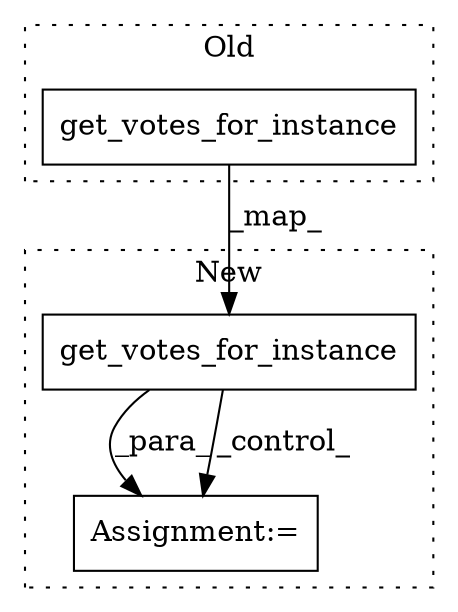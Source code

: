 digraph G {
subgraph cluster0 {
1 [label="get_votes_for_instance" a="32" s="21806,21833" l="23,1" shape="box"];
label = "Old";
style="dotted";
}
subgraph cluster1 {
2 [label="get_votes_for_instance" a="32" s="21747,21774" l="23,1" shape="box"];
3 [label="Assignment:=" a="7" s="22170" l="1" shape="box"];
label = "New";
style="dotted";
}
1 -> 2 [label="_map_"];
2 -> 3 [label="_para_"];
2 -> 3 [label="_control_"];
}
